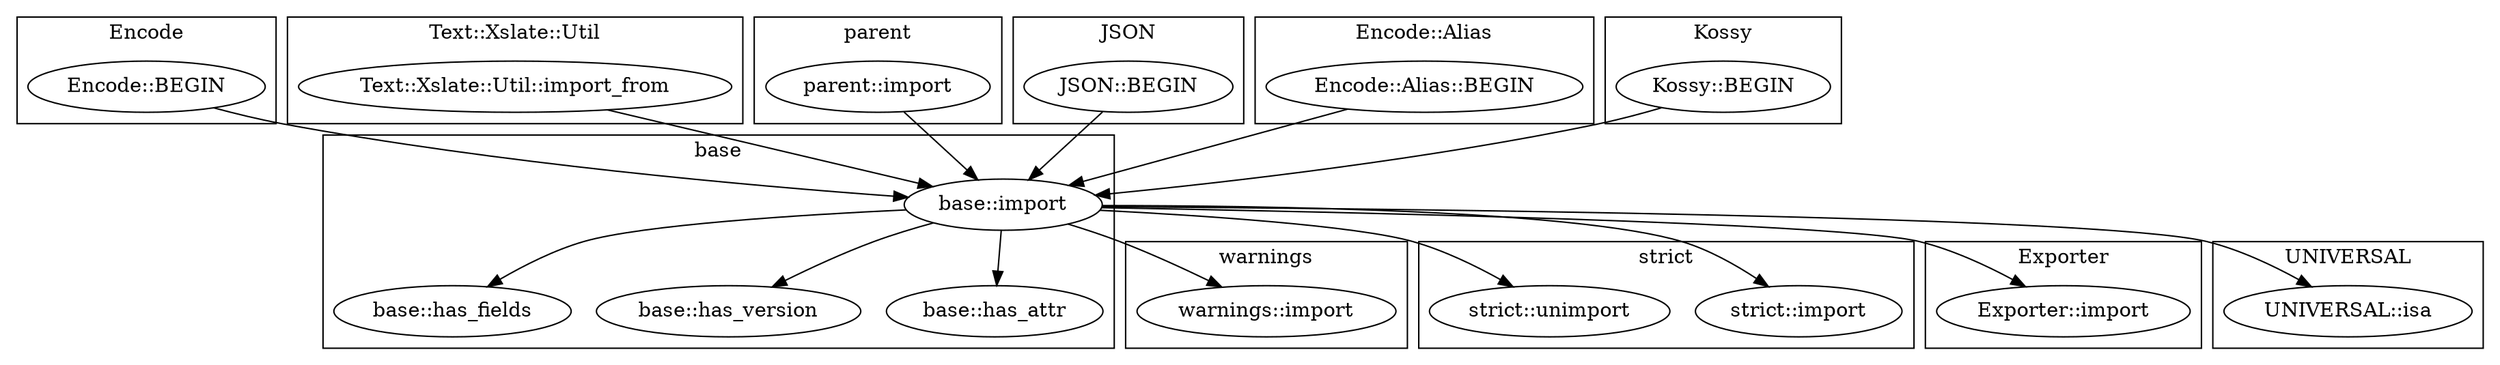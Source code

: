 digraph {
graph [overlap=false]
subgraph cluster_Encode {
	label="Encode";
	"Encode::BEGIN";
}
subgraph cluster_warnings {
	label="warnings";
	"warnings::import";
}
subgraph cluster_base {
	label="base";
	"base::has_fields";
	"base::has_version";
	"base::has_attr";
	"base::import";
}
subgraph cluster_strict {
	label="strict";
	"strict::import";
	"strict::unimport";
}
subgraph cluster_Exporter {
	label="Exporter";
	"Exporter::import";
}
subgraph cluster_Text_Xslate_Util {
	label="Text::Xslate::Util";
	"Text::Xslate::Util::import_from";
}
subgraph cluster_parent {
	label="parent";
	"parent::import";
}
subgraph cluster_UNIVERSAL {
	label="UNIVERSAL";
	"UNIVERSAL::isa";
}
subgraph cluster_JSON {
	label="JSON";
	"JSON::BEGIN";
}
subgraph cluster_Encode_Alias {
	label="Encode::Alias";
	"Encode::Alias::BEGIN";
}
subgraph cluster_Kossy {
	label="Kossy";
	"Kossy::BEGIN";
}
"base::import" -> "base::has_version";
"base::import" -> "Exporter::import";
"base::import" -> "strict::unimport";
"base::import" -> "base::has_attr";
"Encode::BEGIN" -> "base::import";
"JSON::BEGIN" -> "base::import";
"Text::Xslate::Util::import_from" -> "base::import";
"Kossy::BEGIN" -> "base::import";
"parent::import" -> "base::import";
"Encode::Alias::BEGIN" -> "base::import";
"base::import" -> "UNIVERSAL::isa";
"base::import" -> "base::has_fields";
"base::import" -> "warnings::import";
"base::import" -> "strict::import";
}
